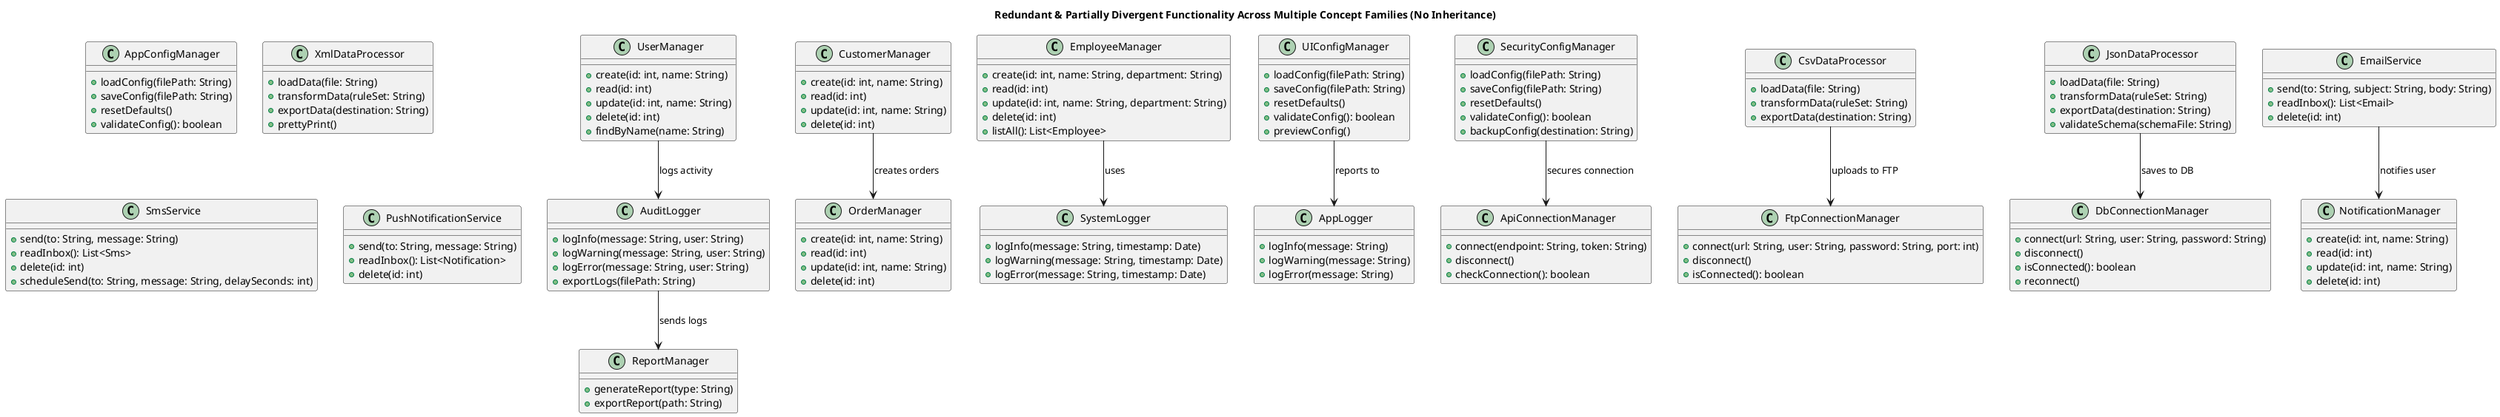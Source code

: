 @startuml
title "Redundant & Partially Divergent Functionality Across Multiple Concept Families (No Inheritance)"

' === GROUP 1: CRUD Managers (mostly identical, with small differences) ===
class UserManager {
    +create(id: int, name: String)
    +read(id: int)
    +update(id: int, name: String)
    +delete(id: int)
    +findByName(name: String)
}

class CustomerManager {
    +create(id: int, name: String)
    +read(id: int)
    +update(id: int, name: String)
    +delete(id: int)
}

class EmployeeManager {
    +create(id: int, name: String, department: String)
    +read(id: int)
    +update(id: int, name: String, department: String)
    +delete(id: int)
    +listAll(): List<Employee>
}

' === GROUP 2: Config Managers (identical core, but some add logging or backup) ===
class AppConfigManager {
    +loadConfig(filePath: String)
    +saveConfig(filePath: String)
    +resetDefaults()
    +validateConfig(): boolean
}

class UIConfigManager {
    +loadConfig(filePath: String)
    +saveConfig(filePath: String)
    +resetDefaults()
    +validateConfig(): boolean
    +previewConfig()
}

class SecurityConfigManager {
    +loadConfig(filePath: String)
    +saveConfig(filePath: String)
    +resetDefaults()
    +validateConfig(): boolean
    +backupConfig(destination: String)
}

' === GROUP 3: Loggers (similar, but some add context or timestamp) ===
class AppLogger {
    +logInfo(message: String)
    +logWarning(message: String)
    +logError(message: String)
}

class AuditLogger {
    +logInfo(message: String, user: String)
    +logWarning(message: String, user: String)
    +logError(message: String, user: String)
    +exportLogs(filePath: String)
}

class SystemLogger {
    +logInfo(message: String, timestamp: Date)
    +logWarning(message: String, timestamp: Date)
    +logError(message: String, timestamp: Date)
}

' === GROUP 4: Data Processors (same flow, but parameters vary) ===
class CsvDataProcessor {
    +loadData(file: String)
    +transformData(ruleSet: String)
    +exportData(destination: String)
}

class JsonDataProcessor {
    +loadData(file: String)
    +transformData(ruleSet: String)
    +exportData(destination: String)
    +validateSchema(schemaFile: String)
}

class XmlDataProcessor {
    +loadData(file: String)
    +transformData(ruleSet: String)
    +exportData(destination: String)
    +prettyPrint()
}

' === GROUP 5: Connection Managers (different params, method naming inconsistency) ===
class DbConnectionManager {
    +connect(url: String, user: String, password: String)
    +disconnect()
    +isConnected(): boolean
    +reconnect()
}

class FtpConnectionManager {
    +connect(url: String, user: String, password: String, port: int)
    +disconnect()
    +isConnected(): boolean
}

class ApiConnectionManager {
    +connect(endpoint: String, token: String)
    +disconnect()
    +checkConnection(): boolean
}

' === GROUP 6: Service Handlers (overlaps CRUD and Config styles) ===
class EmailService {
    +send(to: String, subject: String, body: String)
    +readInbox(): List<Email>
    +delete(id: int)
}

class SmsService {
    +send(to: String, message: String)
    +readInbox(): List<Sms>
    +delete(id: int)
    +scheduleSend(to: String, message: String, delaySeconds: int)
}

class PushNotificationService {
    +send(to: String, message: String)
    +readInbox(): List<Notification>
    +delete(id: int)
}

' === Relationships (loose associations only) ===
UserManager --> AuditLogger : "logs activity"
EmployeeManager --> SystemLogger : "uses"
CustomerManager --> OrderManager : "creates orders"
JsonDataProcessor --> DbConnectionManager : "saves to DB"
CsvDataProcessor --> FtpConnectionManager : "uploads to FTP"
SecurityConfigManager --> ApiConnectionManager : "secures connection"
UIConfigManager --> AppLogger : "reports to"
AuditLogger --> ReportManager : "sends logs"
EmailService --> NotificationManager : "notifies user"

' A few stubs for referenced classes
class OrderManager {
    +create(id: int, name: String)
    +read(id: int)
    +update(id: int, name: String)
    +delete(id: int)
}

class ReportManager {
    +generateReport(type: String)
    +exportReport(path: String)
}

class NotificationManager {
    +create(id: int, name: String)
    +read(id: int)
    +update(id: int, name: String)
    +delete(id: int)
}

@enduml
